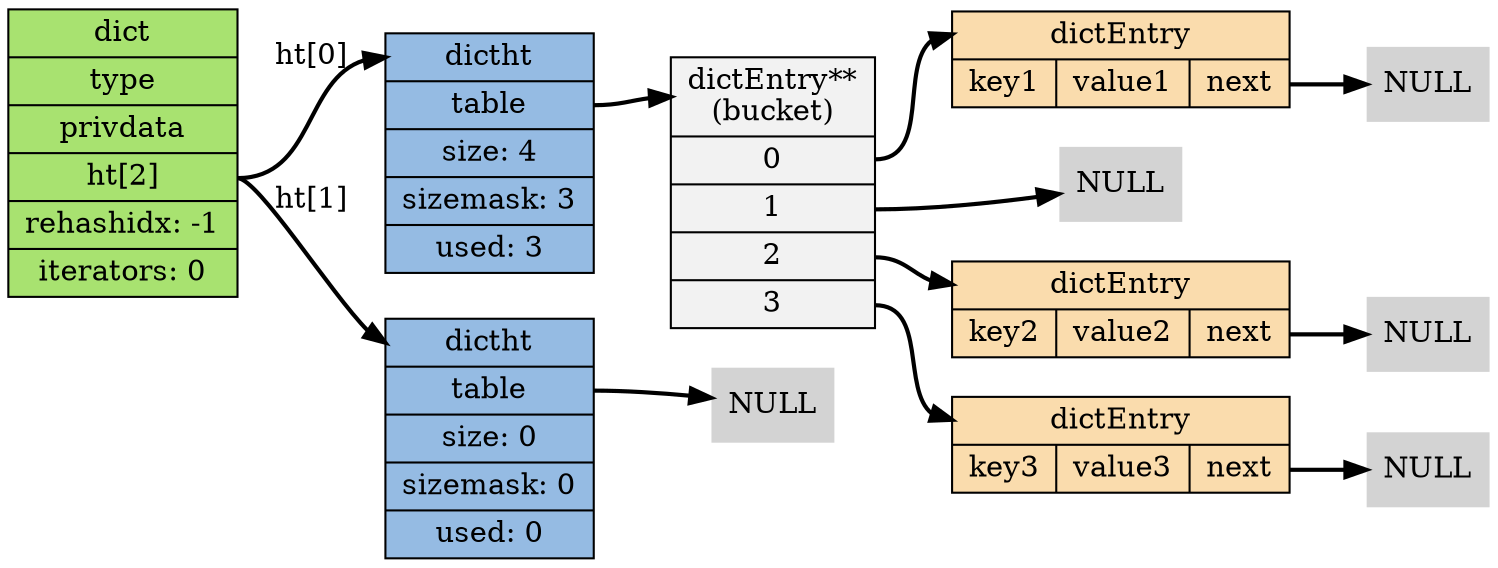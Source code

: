 
digraph hash_table_example {

    // setting

    rankdir = LR;

    node[shape = record, style = filled];

    edge [style = bold];

    // nodes

    dict [label="dict | type | privdata |<ht> ht[2] | rehashidx: -1 | iterators: 0", fillcolor = "#A8E270"];

    ht0 [label="<dictht>dictht |<table> table | size: 4 | sizemask: 3 | used: 3", fillcolor = "#95BBE3"];

    ht1 [label="<dictht>dictht |<table> table | size: 0 | sizemask: 0 | used: 0", fillcolor = "#95BBE3"];

    bucket [label="<head>dictEntry**\n(bucket) |<table0> 0 |<table1> 1 |<table2> 2 |<table3> 3 ", fillcolor = "#F2F2F2"];

    pair_1 [label="<head>dictEntry |{key1 | value1 |<next>next}", fillcolor = "#FADCAD"];

    pair_2 [label="<head>dictEntry |{key2 | value2 |<next>next}", fillcolor = "#FADCAD"];

    pair_3 [label="<head>dictEntry |{key3 | value3 |<next>next}", fillcolor = "#FADCAD"];

    null0 [label="NULL", shape=plaintext];
    null1 [label="NULL", shape=plaintext];
    null2 [label="NULL", shape=plaintext];
    null3 [label="NULL", shape=plaintext];

    tnull1 [label="NULL", shape=plaintext];

    // lines

    dict:ht -> ht0:dictht [label="ht[0]"];
    dict:ht -> ht1:dictht [label="ht[1]"];

    ht0:table -> bucket:head;

    ht1:table -> tnull1;

    bucket:table0 -> pair_1:head; pair_1:next -> null0;

    bucket:table1 -> null1;

    bucket:table2 -> pair_2:head; pair_2:next -> null2;

    bucket:table3 -> pair_3:head; pair_3:next -> null3;
}
